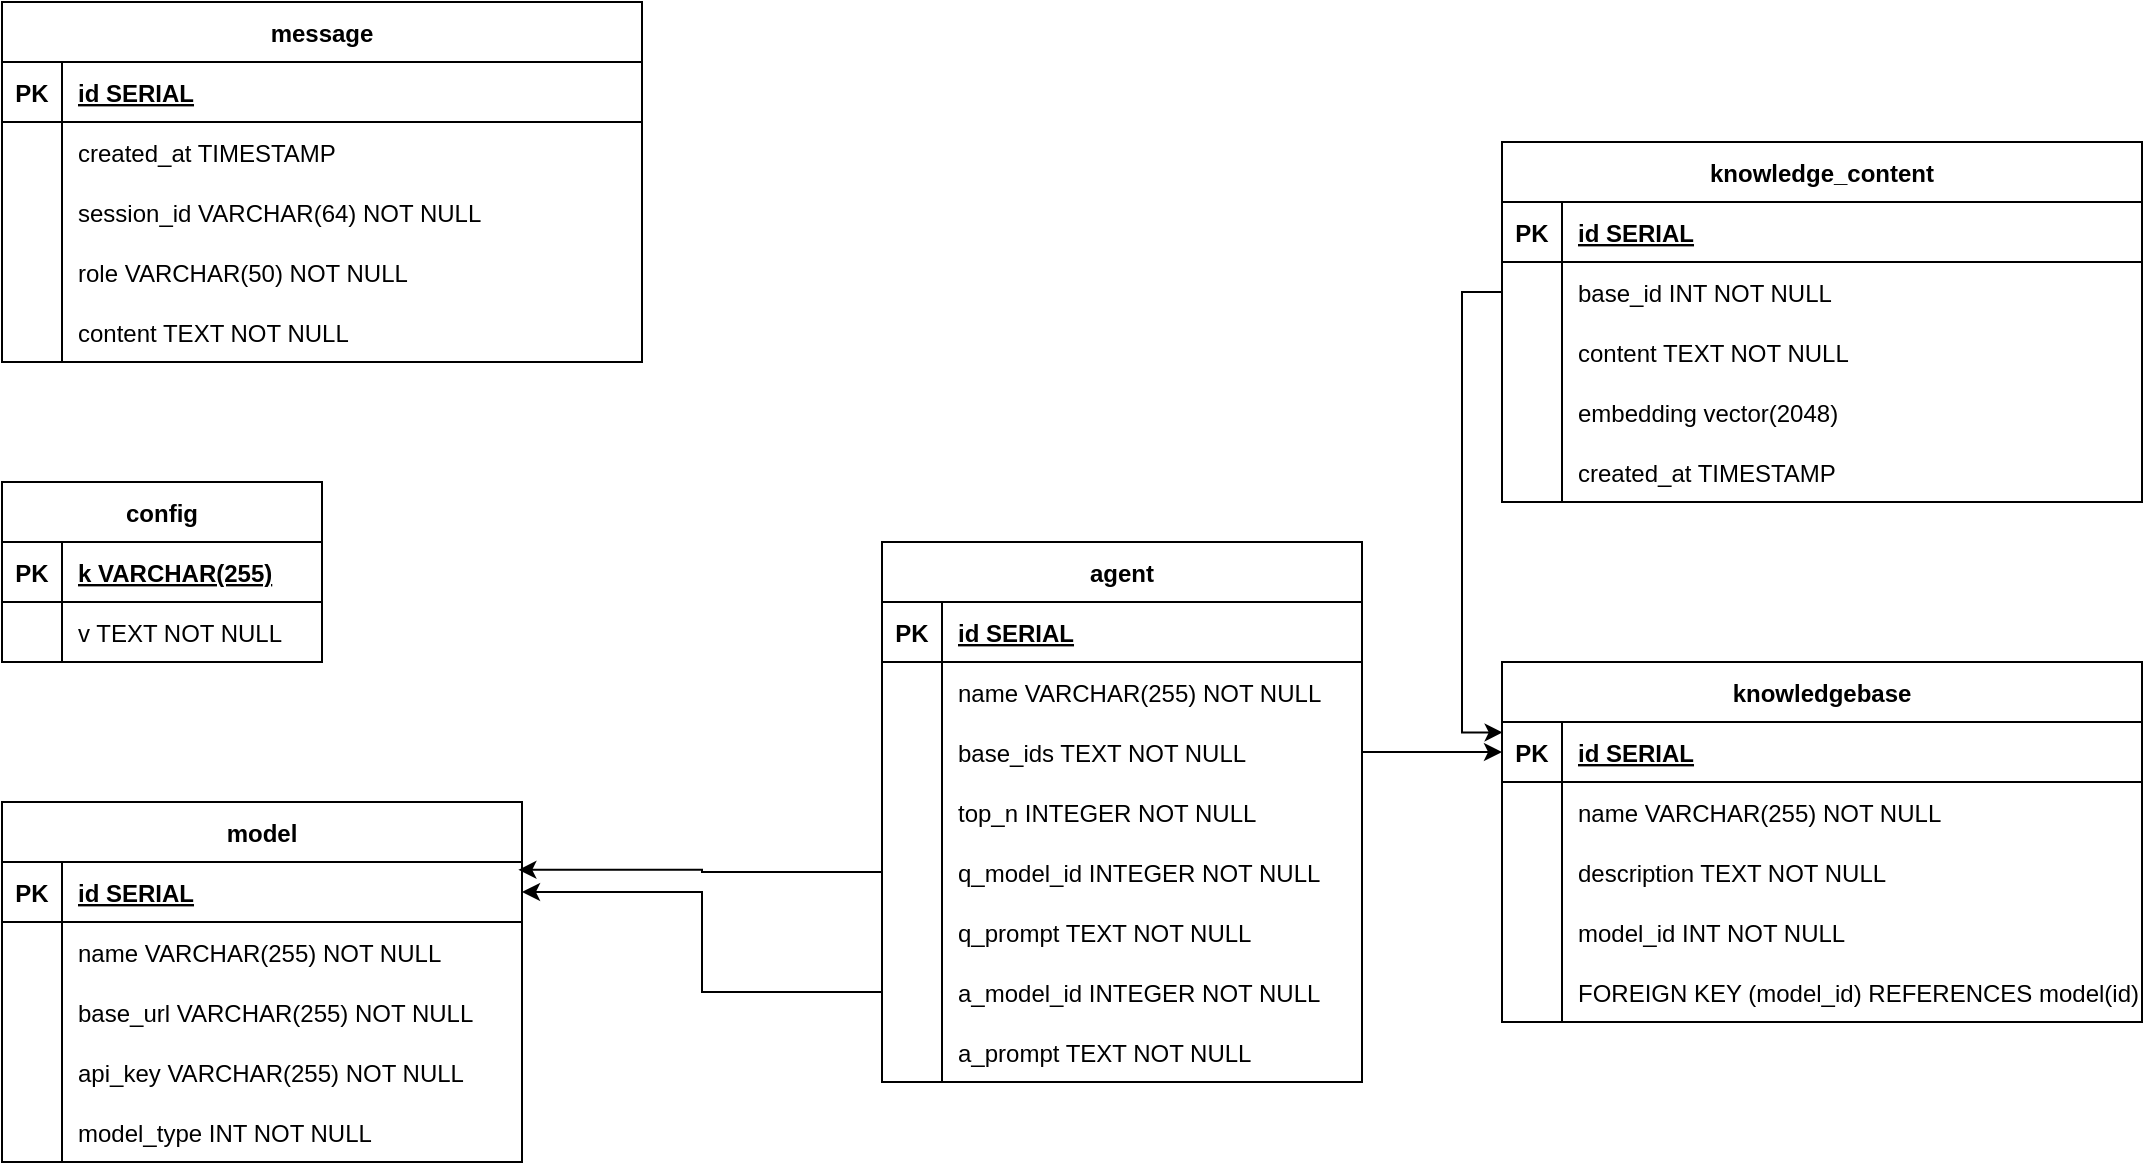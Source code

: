<mxfile version="25.0.2">
  <diagram id="R2lEEEUBdFMjLlhIrx00" name="Page-1">
    <mxGraphModel dx="2944" dy="621" grid="1" gridSize="10" guides="1" tooltips="1" connect="1" arrows="1" fold="1" page="1" pageScale="1" pageWidth="1654" pageHeight="1169" math="0" shadow="0" extFonts="Permanent Marker^https://fonts.googleapis.com/css?family=Permanent+Marker">
      <root>
        <mxCell id="0" />
        <mxCell id="1" parent="0" />
        <mxCell id="nswF1XJJAIv4dblZpDw0-195" value="message" style="shape=table;startSize=30;container=1;collapsible=1;childLayout=tableLayout;fixedRows=1;rowLines=0;fontStyle=1;align=center;resizeLast=1;" vertex="1" parent="1">
          <mxGeometry x="-1120" y="10" width="320" height="180" as="geometry" />
        </mxCell>
        <mxCell id="nswF1XJJAIv4dblZpDw0-196" value="" style="shape=tableRow;horizontal=0;startSize=0;swimlaneHead=0;swimlaneBody=0;fillColor=none;collapsible=0;dropTarget=0;points=[[0,0.5],[1,0.5]];portConstraint=eastwest;strokeColor=inherit;top=0;left=0;right=0;bottom=1;" vertex="1" parent="nswF1XJJAIv4dblZpDw0-195">
          <mxGeometry y="30" width="320" height="30" as="geometry" />
        </mxCell>
        <mxCell id="nswF1XJJAIv4dblZpDw0-197" value="PK" style="shape=partialRectangle;overflow=hidden;connectable=0;fillColor=none;strokeColor=inherit;top=0;left=0;bottom=0;right=0;fontStyle=1;" vertex="1" parent="nswF1XJJAIv4dblZpDw0-196">
          <mxGeometry width="30" height="30" as="geometry">
            <mxRectangle width="30" height="30" as="alternateBounds" />
          </mxGeometry>
        </mxCell>
        <mxCell id="nswF1XJJAIv4dblZpDw0-198" value="id SERIAL " style="shape=partialRectangle;overflow=hidden;connectable=0;fillColor=none;align=left;strokeColor=inherit;top=0;left=0;bottom=0;right=0;spacingLeft=6;fontStyle=5;" vertex="1" parent="nswF1XJJAIv4dblZpDw0-196">
          <mxGeometry x="30" width="290" height="30" as="geometry">
            <mxRectangle width="290" height="30" as="alternateBounds" />
          </mxGeometry>
        </mxCell>
        <mxCell id="nswF1XJJAIv4dblZpDw0-199" value="" style="shape=tableRow;horizontal=0;startSize=0;swimlaneHead=0;swimlaneBody=0;fillColor=none;collapsible=0;dropTarget=0;points=[[0,0.5],[1,0.5]];portConstraint=eastwest;strokeColor=inherit;top=0;left=0;right=0;bottom=0;" vertex="1" parent="nswF1XJJAIv4dblZpDw0-195">
          <mxGeometry y="60" width="320" height="30" as="geometry" />
        </mxCell>
        <mxCell id="nswF1XJJAIv4dblZpDw0-200" value="" style="shape=partialRectangle;overflow=hidden;connectable=0;fillColor=none;strokeColor=inherit;top=0;left=0;bottom=0;right=0;" vertex="1" parent="nswF1XJJAIv4dblZpDw0-199">
          <mxGeometry width="30" height="30" as="geometry">
            <mxRectangle width="30" height="30" as="alternateBounds" />
          </mxGeometry>
        </mxCell>
        <mxCell id="nswF1XJJAIv4dblZpDw0-201" value="created_at TIMESTAMP" style="shape=partialRectangle;overflow=hidden;connectable=0;fillColor=none;align=left;strokeColor=inherit;top=0;left=0;bottom=0;right=0;spacingLeft=6;" vertex="1" parent="nswF1XJJAIv4dblZpDw0-199">
          <mxGeometry x="30" width="290" height="30" as="geometry">
            <mxRectangle width="290" height="30" as="alternateBounds" />
          </mxGeometry>
        </mxCell>
        <mxCell id="nswF1XJJAIv4dblZpDw0-202" value="" style="shape=tableRow;horizontal=0;startSize=0;swimlaneHead=0;swimlaneBody=0;fillColor=none;collapsible=0;dropTarget=0;points=[[0,0.5],[1,0.5]];portConstraint=eastwest;strokeColor=inherit;top=0;left=0;right=0;bottom=0;" vertex="1" parent="nswF1XJJAIv4dblZpDw0-195">
          <mxGeometry y="90" width="320" height="30" as="geometry" />
        </mxCell>
        <mxCell id="nswF1XJJAIv4dblZpDw0-203" value="" style="shape=partialRectangle;overflow=hidden;connectable=0;fillColor=none;strokeColor=inherit;top=0;left=0;bottom=0;right=0;" vertex="1" parent="nswF1XJJAIv4dblZpDw0-202">
          <mxGeometry width="30" height="30" as="geometry">
            <mxRectangle width="30" height="30" as="alternateBounds" />
          </mxGeometry>
        </mxCell>
        <mxCell id="nswF1XJJAIv4dblZpDw0-204" value="session_id VARCHAR(64) NOT NULL" style="shape=partialRectangle;overflow=hidden;connectable=0;fillColor=none;align=left;strokeColor=inherit;top=0;left=0;bottom=0;right=0;spacingLeft=6;" vertex="1" parent="nswF1XJJAIv4dblZpDw0-202">
          <mxGeometry x="30" width="290" height="30" as="geometry">
            <mxRectangle width="290" height="30" as="alternateBounds" />
          </mxGeometry>
        </mxCell>
        <mxCell id="nswF1XJJAIv4dblZpDw0-205" value="" style="shape=tableRow;horizontal=0;startSize=0;swimlaneHead=0;swimlaneBody=0;fillColor=none;collapsible=0;dropTarget=0;points=[[0,0.5],[1,0.5]];portConstraint=eastwest;strokeColor=inherit;top=0;left=0;right=0;bottom=0;" vertex="1" parent="nswF1XJJAIv4dblZpDw0-195">
          <mxGeometry y="120" width="320" height="30" as="geometry" />
        </mxCell>
        <mxCell id="nswF1XJJAIv4dblZpDw0-206" value="" style="shape=partialRectangle;overflow=hidden;connectable=0;fillColor=none;strokeColor=inherit;top=0;left=0;bottom=0;right=0;" vertex="1" parent="nswF1XJJAIv4dblZpDw0-205">
          <mxGeometry width="30" height="30" as="geometry">
            <mxRectangle width="30" height="30" as="alternateBounds" />
          </mxGeometry>
        </mxCell>
        <mxCell id="nswF1XJJAIv4dblZpDw0-207" value="role VARCHAR(50) NOT NULL" style="shape=partialRectangle;overflow=hidden;connectable=0;fillColor=none;align=left;strokeColor=inherit;top=0;left=0;bottom=0;right=0;spacingLeft=6;" vertex="1" parent="nswF1XJJAIv4dblZpDw0-205">
          <mxGeometry x="30" width="290" height="30" as="geometry">
            <mxRectangle width="290" height="30" as="alternateBounds" />
          </mxGeometry>
        </mxCell>
        <mxCell id="nswF1XJJAIv4dblZpDw0-208" value="" style="shape=tableRow;horizontal=0;startSize=0;swimlaneHead=0;swimlaneBody=0;fillColor=none;collapsible=0;dropTarget=0;points=[[0,0.5],[1,0.5]];portConstraint=eastwest;strokeColor=inherit;top=0;left=0;right=0;bottom=0;" vertex="1" parent="nswF1XJJAIv4dblZpDw0-195">
          <mxGeometry y="150" width="320" height="30" as="geometry" />
        </mxCell>
        <mxCell id="nswF1XJJAIv4dblZpDw0-209" value="" style="shape=partialRectangle;overflow=hidden;connectable=0;fillColor=none;strokeColor=inherit;top=0;left=0;bottom=0;right=0;" vertex="1" parent="nswF1XJJAIv4dblZpDw0-208">
          <mxGeometry width="30" height="30" as="geometry">
            <mxRectangle width="30" height="30" as="alternateBounds" />
          </mxGeometry>
        </mxCell>
        <mxCell id="nswF1XJJAIv4dblZpDw0-210" value="content TEXT NOT NULL" style="shape=partialRectangle;overflow=hidden;connectable=0;fillColor=none;align=left;strokeColor=inherit;top=0;left=0;bottom=0;right=0;spacingLeft=6;" vertex="1" parent="nswF1XJJAIv4dblZpDw0-208">
          <mxGeometry x="30" width="290" height="30" as="geometry">
            <mxRectangle width="290" height="30" as="alternateBounds" />
          </mxGeometry>
        </mxCell>
        <mxCell id="nswF1XJJAIv4dblZpDw0-211" value="model" style="shape=table;startSize=30;container=1;collapsible=1;childLayout=tableLayout;fixedRows=1;rowLines=0;fontStyle=1;align=center;resizeLast=1;" vertex="1" parent="1">
          <mxGeometry x="-1120" y="410" width="260" height="180" as="geometry" />
        </mxCell>
        <mxCell id="nswF1XJJAIv4dblZpDw0-212" value="" style="shape=tableRow;horizontal=0;startSize=0;swimlaneHead=0;swimlaneBody=0;fillColor=none;collapsible=0;dropTarget=0;points=[[0,0.5],[1,0.5]];portConstraint=eastwest;strokeColor=inherit;top=0;left=0;right=0;bottom=1;" vertex="1" parent="nswF1XJJAIv4dblZpDw0-211">
          <mxGeometry y="30" width="260" height="30" as="geometry" />
        </mxCell>
        <mxCell id="nswF1XJJAIv4dblZpDw0-213" value="PK" style="shape=partialRectangle;overflow=hidden;connectable=0;fillColor=none;strokeColor=inherit;top=0;left=0;bottom=0;right=0;fontStyle=1;" vertex="1" parent="nswF1XJJAIv4dblZpDw0-212">
          <mxGeometry width="30" height="30" as="geometry">
            <mxRectangle width="30" height="30" as="alternateBounds" />
          </mxGeometry>
        </mxCell>
        <mxCell id="nswF1XJJAIv4dblZpDw0-214" value="id SERIAL " style="shape=partialRectangle;overflow=hidden;connectable=0;fillColor=none;align=left;strokeColor=inherit;top=0;left=0;bottom=0;right=0;spacingLeft=6;fontStyle=5;" vertex="1" parent="nswF1XJJAIv4dblZpDw0-212">
          <mxGeometry x="30" width="230" height="30" as="geometry">
            <mxRectangle width="230" height="30" as="alternateBounds" />
          </mxGeometry>
        </mxCell>
        <mxCell id="nswF1XJJAIv4dblZpDw0-215" value="" style="shape=tableRow;horizontal=0;startSize=0;swimlaneHead=0;swimlaneBody=0;fillColor=none;collapsible=0;dropTarget=0;points=[[0,0.5],[1,0.5]];portConstraint=eastwest;strokeColor=inherit;top=0;left=0;right=0;bottom=0;" vertex="1" parent="nswF1XJJAIv4dblZpDw0-211">
          <mxGeometry y="60" width="260" height="30" as="geometry" />
        </mxCell>
        <mxCell id="nswF1XJJAIv4dblZpDw0-216" value="" style="shape=partialRectangle;overflow=hidden;connectable=0;fillColor=none;strokeColor=inherit;top=0;left=0;bottom=0;right=0;" vertex="1" parent="nswF1XJJAIv4dblZpDw0-215">
          <mxGeometry width="30" height="30" as="geometry">
            <mxRectangle width="30" height="30" as="alternateBounds" />
          </mxGeometry>
        </mxCell>
        <mxCell id="nswF1XJJAIv4dblZpDw0-217" value="name VARCHAR(255) NOT NULL" style="shape=partialRectangle;overflow=hidden;connectable=0;fillColor=none;align=left;strokeColor=inherit;top=0;left=0;bottom=0;right=0;spacingLeft=6;" vertex="1" parent="nswF1XJJAIv4dblZpDw0-215">
          <mxGeometry x="30" width="230" height="30" as="geometry">
            <mxRectangle width="230" height="30" as="alternateBounds" />
          </mxGeometry>
        </mxCell>
        <mxCell id="nswF1XJJAIv4dblZpDw0-218" value="" style="shape=tableRow;horizontal=0;startSize=0;swimlaneHead=0;swimlaneBody=0;fillColor=none;collapsible=0;dropTarget=0;points=[[0,0.5],[1,0.5]];portConstraint=eastwest;strokeColor=inherit;top=0;left=0;right=0;bottom=0;" vertex="1" parent="nswF1XJJAIv4dblZpDw0-211">
          <mxGeometry y="90" width="260" height="30" as="geometry" />
        </mxCell>
        <mxCell id="nswF1XJJAIv4dblZpDw0-219" value="" style="shape=partialRectangle;overflow=hidden;connectable=0;fillColor=none;strokeColor=inherit;top=0;left=0;bottom=0;right=0;" vertex="1" parent="nswF1XJJAIv4dblZpDw0-218">
          <mxGeometry width="30" height="30" as="geometry">
            <mxRectangle width="30" height="30" as="alternateBounds" />
          </mxGeometry>
        </mxCell>
        <mxCell id="nswF1XJJAIv4dblZpDw0-220" value="base_url VARCHAR(255) NOT NULL" style="shape=partialRectangle;overflow=hidden;connectable=0;fillColor=none;align=left;strokeColor=inherit;top=0;left=0;bottom=0;right=0;spacingLeft=6;" vertex="1" parent="nswF1XJJAIv4dblZpDw0-218">
          <mxGeometry x="30" width="230" height="30" as="geometry">
            <mxRectangle width="230" height="30" as="alternateBounds" />
          </mxGeometry>
        </mxCell>
        <mxCell id="nswF1XJJAIv4dblZpDw0-221" value="" style="shape=tableRow;horizontal=0;startSize=0;swimlaneHead=0;swimlaneBody=0;fillColor=none;collapsible=0;dropTarget=0;points=[[0,0.5],[1,0.5]];portConstraint=eastwest;strokeColor=inherit;top=0;left=0;right=0;bottom=0;" vertex="1" parent="nswF1XJJAIv4dblZpDw0-211">
          <mxGeometry y="120" width="260" height="30" as="geometry" />
        </mxCell>
        <mxCell id="nswF1XJJAIv4dblZpDw0-222" value="" style="shape=partialRectangle;overflow=hidden;connectable=0;fillColor=none;strokeColor=inherit;top=0;left=0;bottom=0;right=0;" vertex="1" parent="nswF1XJJAIv4dblZpDw0-221">
          <mxGeometry width="30" height="30" as="geometry">
            <mxRectangle width="30" height="30" as="alternateBounds" />
          </mxGeometry>
        </mxCell>
        <mxCell id="nswF1XJJAIv4dblZpDw0-223" value="api_key VARCHAR(255) NOT NULL" style="shape=partialRectangle;overflow=hidden;connectable=0;fillColor=none;align=left;strokeColor=inherit;top=0;left=0;bottom=0;right=0;spacingLeft=6;" vertex="1" parent="nswF1XJJAIv4dblZpDw0-221">
          <mxGeometry x="30" width="230" height="30" as="geometry">
            <mxRectangle width="230" height="30" as="alternateBounds" />
          </mxGeometry>
        </mxCell>
        <mxCell id="nswF1XJJAIv4dblZpDw0-224" value="" style="shape=tableRow;horizontal=0;startSize=0;swimlaneHead=0;swimlaneBody=0;fillColor=none;collapsible=0;dropTarget=0;points=[[0,0.5],[1,0.5]];portConstraint=eastwest;strokeColor=inherit;top=0;left=0;right=0;bottom=0;" vertex="1" parent="nswF1XJJAIv4dblZpDw0-211">
          <mxGeometry y="150" width="260" height="30" as="geometry" />
        </mxCell>
        <mxCell id="nswF1XJJAIv4dblZpDw0-225" value="" style="shape=partialRectangle;overflow=hidden;connectable=0;fillColor=none;strokeColor=inherit;top=0;left=0;bottom=0;right=0;" vertex="1" parent="nswF1XJJAIv4dblZpDw0-224">
          <mxGeometry width="30" height="30" as="geometry">
            <mxRectangle width="30" height="30" as="alternateBounds" />
          </mxGeometry>
        </mxCell>
        <mxCell id="nswF1XJJAIv4dblZpDw0-226" value="model_type INT NOT NULL" style="shape=partialRectangle;overflow=hidden;connectable=0;fillColor=none;align=left;strokeColor=inherit;top=0;left=0;bottom=0;right=0;spacingLeft=6;" vertex="1" parent="nswF1XJJAIv4dblZpDw0-224">
          <mxGeometry x="30" width="230" height="30" as="geometry">
            <mxRectangle width="230" height="30" as="alternateBounds" />
          </mxGeometry>
        </mxCell>
        <mxCell id="nswF1XJJAIv4dblZpDw0-227" value="knowledgebase" style="shape=table;startSize=30;container=1;collapsible=1;childLayout=tableLayout;fixedRows=1;rowLines=0;fontStyle=1;align=center;resizeLast=1;" vertex="1" parent="1">
          <mxGeometry x="-370" y="340" width="320" height="180" as="geometry" />
        </mxCell>
        <mxCell id="nswF1XJJAIv4dblZpDw0-228" value="" style="shape=tableRow;horizontal=0;startSize=0;swimlaneHead=0;swimlaneBody=0;fillColor=none;collapsible=0;dropTarget=0;points=[[0,0.5],[1,0.5]];portConstraint=eastwest;strokeColor=inherit;top=0;left=0;right=0;bottom=1;" vertex="1" parent="nswF1XJJAIv4dblZpDw0-227">
          <mxGeometry y="30" width="320" height="30" as="geometry" />
        </mxCell>
        <mxCell id="nswF1XJJAIv4dblZpDw0-229" value="PK" style="shape=partialRectangle;overflow=hidden;connectable=0;fillColor=none;strokeColor=inherit;top=0;left=0;bottom=0;right=0;fontStyle=1;" vertex="1" parent="nswF1XJJAIv4dblZpDw0-228">
          <mxGeometry width="30" height="30" as="geometry">
            <mxRectangle width="30" height="30" as="alternateBounds" />
          </mxGeometry>
        </mxCell>
        <mxCell id="nswF1XJJAIv4dblZpDw0-230" value="id SERIAL " style="shape=partialRectangle;overflow=hidden;connectable=0;fillColor=none;align=left;strokeColor=inherit;top=0;left=0;bottom=0;right=0;spacingLeft=6;fontStyle=5;" vertex="1" parent="nswF1XJJAIv4dblZpDw0-228">
          <mxGeometry x="30" width="290" height="30" as="geometry">
            <mxRectangle width="290" height="30" as="alternateBounds" />
          </mxGeometry>
        </mxCell>
        <mxCell id="nswF1XJJAIv4dblZpDw0-231" value="" style="shape=tableRow;horizontal=0;startSize=0;swimlaneHead=0;swimlaneBody=0;fillColor=none;collapsible=0;dropTarget=0;points=[[0,0.5],[1,0.5]];portConstraint=eastwest;strokeColor=inherit;top=0;left=0;right=0;bottom=0;" vertex="1" parent="nswF1XJJAIv4dblZpDw0-227">
          <mxGeometry y="60" width="320" height="30" as="geometry" />
        </mxCell>
        <mxCell id="nswF1XJJAIv4dblZpDw0-232" value="" style="shape=partialRectangle;overflow=hidden;connectable=0;fillColor=none;strokeColor=inherit;top=0;left=0;bottom=0;right=0;" vertex="1" parent="nswF1XJJAIv4dblZpDw0-231">
          <mxGeometry width="30" height="30" as="geometry">
            <mxRectangle width="30" height="30" as="alternateBounds" />
          </mxGeometry>
        </mxCell>
        <mxCell id="nswF1XJJAIv4dblZpDw0-233" value="name VARCHAR(255) NOT NULL" style="shape=partialRectangle;overflow=hidden;connectable=0;fillColor=none;align=left;strokeColor=inherit;top=0;left=0;bottom=0;right=0;spacingLeft=6;" vertex="1" parent="nswF1XJJAIv4dblZpDw0-231">
          <mxGeometry x="30" width="290" height="30" as="geometry">
            <mxRectangle width="290" height="30" as="alternateBounds" />
          </mxGeometry>
        </mxCell>
        <mxCell id="nswF1XJJAIv4dblZpDw0-234" value="" style="shape=tableRow;horizontal=0;startSize=0;swimlaneHead=0;swimlaneBody=0;fillColor=none;collapsible=0;dropTarget=0;points=[[0,0.5],[1,0.5]];portConstraint=eastwest;strokeColor=inherit;top=0;left=0;right=0;bottom=0;" vertex="1" parent="nswF1XJJAIv4dblZpDw0-227">
          <mxGeometry y="90" width="320" height="30" as="geometry" />
        </mxCell>
        <mxCell id="nswF1XJJAIv4dblZpDw0-235" value="" style="shape=partialRectangle;overflow=hidden;connectable=0;fillColor=none;strokeColor=inherit;top=0;left=0;bottom=0;right=0;" vertex="1" parent="nswF1XJJAIv4dblZpDw0-234">
          <mxGeometry width="30" height="30" as="geometry">
            <mxRectangle width="30" height="30" as="alternateBounds" />
          </mxGeometry>
        </mxCell>
        <mxCell id="nswF1XJJAIv4dblZpDw0-236" value="description TEXT NOT NULL" style="shape=partialRectangle;overflow=hidden;connectable=0;fillColor=none;align=left;strokeColor=inherit;top=0;left=0;bottom=0;right=0;spacingLeft=6;" vertex="1" parent="nswF1XJJAIv4dblZpDw0-234">
          <mxGeometry x="30" width="290" height="30" as="geometry">
            <mxRectangle width="290" height="30" as="alternateBounds" />
          </mxGeometry>
        </mxCell>
        <mxCell id="nswF1XJJAIv4dblZpDw0-237" value="" style="shape=tableRow;horizontal=0;startSize=0;swimlaneHead=0;swimlaneBody=0;fillColor=none;collapsible=0;dropTarget=0;points=[[0,0.5],[1,0.5]];portConstraint=eastwest;strokeColor=inherit;top=0;left=0;right=0;bottom=0;" vertex="1" parent="nswF1XJJAIv4dblZpDw0-227">
          <mxGeometry y="120" width="320" height="30" as="geometry" />
        </mxCell>
        <mxCell id="nswF1XJJAIv4dblZpDw0-238" value="" style="shape=partialRectangle;overflow=hidden;connectable=0;fillColor=none;strokeColor=inherit;top=0;left=0;bottom=0;right=0;" vertex="1" parent="nswF1XJJAIv4dblZpDw0-237">
          <mxGeometry width="30" height="30" as="geometry">
            <mxRectangle width="30" height="30" as="alternateBounds" />
          </mxGeometry>
        </mxCell>
        <mxCell id="nswF1XJJAIv4dblZpDw0-239" value="model_id INT NOT NULL" style="shape=partialRectangle;overflow=hidden;connectable=0;fillColor=none;align=left;strokeColor=inherit;top=0;left=0;bottom=0;right=0;spacingLeft=6;" vertex="1" parent="nswF1XJJAIv4dblZpDw0-237">
          <mxGeometry x="30" width="290" height="30" as="geometry">
            <mxRectangle width="290" height="30" as="alternateBounds" />
          </mxGeometry>
        </mxCell>
        <mxCell id="nswF1XJJAIv4dblZpDw0-240" value="" style="shape=tableRow;horizontal=0;startSize=0;swimlaneHead=0;swimlaneBody=0;fillColor=none;collapsible=0;dropTarget=0;points=[[0,0.5],[1,0.5]];portConstraint=eastwest;strokeColor=inherit;top=0;left=0;right=0;bottom=0;" vertex="1" parent="nswF1XJJAIv4dblZpDw0-227">
          <mxGeometry y="150" width="320" height="30" as="geometry" />
        </mxCell>
        <mxCell id="nswF1XJJAIv4dblZpDw0-241" value="" style="shape=partialRectangle;overflow=hidden;connectable=0;fillColor=none;strokeColor=inherit;top=0;left=0;bottom=0;right=0;" vertex="1" parent="nswF1XJJAIv4dblZpDw0-240">
          <mxGeometry width="30" height="30" as="geometry">
            <mxRectangle width="30" height="30" as="alternateBounds" />
          </mxGeometry>
        </mxCell>
        <mxCell id="nswF1XJJAIv4dblZpDw0-242" value="FOREIGN KEY (model_id) REFERENCES model(id) ON DELETE CASCADE" style="shape=partialRectangle;overflow=hidden;connectable=0;fillColor=none;align=left;strokeColor=inherit;top=0;left=0;bottom=0;right=0;spacingLeft=6;" vertex="1" parent="nswF1XJJAIv4dblZpDw0-240">
          <mxGeometry x="30" width="290" height="30" as="geometry">
            <mxRectangle width="290" height="30" as="alternateBounds" />
          </mxGeometry>
        </mxCell>
        <mxCell id="nswF1XJJAIv4dblZpDw0-243" value="knowledge_content" style="shape=table;startSize=30;container=1;collapsible=1;childLayout=tableLayout;fixedRows=1;rowLines=0;fontStyle=1;align=center;resizeLast=1;" vertex="1" parent="1">
          <mxGeometry x="-370" y="80" width="320" height="180" as="geometry" />
        </mxCell>
        <mxCell id="nswF1XJJAIv4dblZpDw0-244" value="" style="shape=tableRow;horizontal=0;startSize=0;swimlaneHead=0;swimlaneBody=0;fillColor=none;collapsible=0;dropTarget=0;points=[[0,0.5],[1,0.5]];portConstraint=eastwest;strokeColor=inherit;top=0;left=0;right=0;bottom=1;" vertex="1" parent="nswF1XJJAIv4dblZpDw0-243">
          <mxGeometry y="30" width="320" height="30" as="geometry" />
        </mxCell>
        <mxCell id="nswF1XJJAIv4dblZpDw0-245" value="PK" style="shape=partialRectangle;overflow=hidden;connectable=0;fillColor=none;strokeColor=inherit;top=0;left=0;bottom=0;right=0;fontStyle=1;" vertex="1" parent="nswF1XJJAIv4dblZpDw0-244">
          <mxGeometry width="30" height="30" as="geometry">
            <mxRectangle width="30" height="30" as="alternateBounds" />
          </mxGeometry>
        </mxCell>
        <mxCell id="nswF1XJJAIv4dblZpDw0-246" value="id SERIAL " style="shape=partialRectangle;overflow=hidden;connectable=0;fillColor=none;align=left;strokeColor=inherit;top=0;left=0;bottom=0;right=0;spacingLeft=6;fontStyle=5;" vertex="1" parent="nswF1XJJAIv4dblZpDw0-244">
          <mxGeometry x="30" width="290" height="30" as="geometry">
            <mxRectangle width="290" height="30" as="alternateBounds" />
          </mxGeometry>
        </mxCell>
        <mxCell id="nswF1XJJAIv4dblZpDw0-247" value="" style="shape=tableRow;horizontal=0;startSize=0;swimlaneHead=0;swimlaneBody=0;fillColor=none;collapsible=0;dropTarget=0;points=[[0,0.5],[1,0.5]];portConstraint=eastwest;strokeColor=inherit;top=0;left=0;right=0;bottom=0;" vertex="1" parent="nswF1XJJAIv4dblZpDw0-243">
          <mxGeometry y="60" width="320" height="30" as="geometry" />
        </mxCell>
        <mxCell id="nswF1XJJAIv4dblZpDw0-248" value="" style="shape=partialRectangle;overflow=hidden;connectable=0;fillColor=none;strokeColor=inherit;top=0;left=0;bottom=0;right=0;" vertex="1" parent="nswF1XJJAIv4dblZpDw0-247">
          <mxGeometry width="30" height="30" as="geometry">
            <mxRectangle width="30" height="30" as="alternateBounds" />
          </mxGeometry>
        </mxCell>
        <mxCell id="nswF1XJJAIv4dblZpDw0-249" value="base_id INT NOT NULL" style="shape=partialRectangle;overflow=hidden;connectable=0;fillColor=none;align=left;strokeColor=inherit;top=0;left=0;bottom=0;right=0;spacingLeft=6;" vertex="1" parent="nswF1XJJAIv4dblZpDw0-247">
          <mxGeometry x="30" width="290" height="30" as="geometry">
            <mxRectangle width="290" height="30" as="alternateBounds" />
          </mxGeometry>
        </mxCell>
        <mxCell id="nswF1XJJAIv4dblZpDw0-250" value="" style="shape=tableRow;horizontal=0;startSize=0;swimlaneHead=0;swimlaneBody=0;fillColor=none;collapsible=0;dropTarget=0;points=[[0,0.5],[1,0.5]];portConstraint=eastwest;strokeColor=inherit;top=0;left=0;right=0;bottom=0;" vertex="1" parent="nswF1XJJAIv4dblZpDw0-243">
          <mxGeometry y="90" width="320" height="30" as="geometry" />
        </mxCell>
        <mxCell id="nswF1XJJAIv4dblZpDw0-251" value="" style="shape=partialRectangle;overflow=hidden;connectable=0;fillColor=none;strokeColor=inherit;top=0;left=0;bottom=0;right=0;" vertex="1" parent="nswF1XJJAIv4dblZpDw0-250">
          <mxGeometry width="30" height="30" as="geometry">
            <mxRectangle width="30" height="30" as="alternateBounds" />
          </mxGeometry>
        </mxCell>
        <mxCell id="nswF1XJJAIv4dblZpDw0-252" value="content TEXT NOT NULL" style="shape=partialRectangle;overflow=hidden;connectable=0;fillColor=none;align=left;strokeColor=inherit;top=0;left=0;bottom=0;right=0;spacingLeft=6;" vertex="1" parent="nswF1XJJAIv4dblZpDw0-250">
          <mxGeometry x="30" width="290" height="30" as="geometry">
            <mxRectangle width="290" height="30" as="alternateBounds" />
          </mxGeometry>
        </mxCell>
        <mxCell id="nswF1XJJAIv4dblZpDw0-253" value="" style="shape=tableRow;horizontal=0;startSize=0;swimlaneHead=0;swimlaneBody=0;fillColor=none;collapsible=0;dropTarget=0;points=[[0,0.5],[1,0.5]];portConstraint=eastwest;strokeColor=inherit;top=0;left=0;right=0;bottom=0;" vertex="1" parent="nswF1XJJAIv4dblZpDw0-243">
          <mxGeometry y="120" width="320" height="30" as="geometry" />
        </mxCell>
        <mxCell id="nswF1XJJAIv4dblZpDw0-254" value="" style="shape=partialRectangle;overflow=hidden;connectable=0;fillColor=none;strokeColor=inherit;top=0;left=0;bottom=0;right=0;" vertex="1" parent="nswF1XJJAIv4dblZpDw0-253">
          <mxGeometry width="30" height="30" as="geometry">
            <mxRectangle width="30" height="30" as="alternateBounds" />
          </mxGeometry>
        </mxCell>
        <mxCell id="nswF1XJJAIv4dblZpDw0-255" value="embedding vector(2048)" style="shape=partialRectangle;overflow=hidden;connectable=0;fillColor=none;align=left;strokeColor=inherit;top=0;left=0;bottom=0;right=0;spacingLeft=6;" vertex="1" parent="nswF1XJJAIv4dblZpDw0-253">
          <mxGeometry x="30" width="290" height="30" as="geometry">
            <mxRectangle width="290" height="30" as="alternateBounds" />
          </mxGeometry>
        </mxCell>
        <mxCell id="nswF1XJJAIv4dblZpDw0-256" value="" style="shape=tableRow;horizontal=0;startSize=0;swimlaneHead=0;swimlaneBody=0;fillColor=none;collapsible=0;dropTarget=0;points=[[0,0.5],[1,0.5]];portConstraint=eastwest;strokeColor=inherit;top=0;left=0;right=0;bottom=0;" vertex="1" parent="nswF1XJJAIv4dblZpDw0-243">
          <mxGeometry y="150" width="320" height="30" as="geometry" />
        </mxCell>
        <mxCell id="nswF1XJJAIv4dblZpDw0-257" value="" style="shape=partialRectangle;overflow=hidden;connectable=0;fillColor=none;strokeColor=inherit;top=0;left=0;bottom=0;right=0;" vertex="1" parent="nswF1XJJAIv4dblZpDw0-256">
          <mxGeometry width="30" height="30" as="geometry">
            <mxRectangle width="30" height="30" as="alternateBounds" />
          </mxGeometry>
        </mxCell>
        <mxCell id="nswF1XJJAIv4dblZpDw0-258" value="created_at TIMESTAMP" style="shape=partialRectangle;overflow=hidden;connectable=0;fillColor=none;align=left;strokeColor=inherit;top=0;left=0;bottom=0;right=0;spacingLeft=6;" vertex="1" parent="nswF1XJJAIv4dblZpDw0-256">
          <mxGeometry x="30" width="290" height="30" as="geometry">
            <mxRectangle width="290" height="30" as="alternateBounds" />
          </mxGeometry>
        </mxCell>
        <mxCell id="nswF1XJJAIv4dblZpDw0-262" value="config" style="shape=table;startSize=30;container=1;collapsible=1;childLayout=tableLayout;fixedRows=1;rowLines=0;fontStyle=1;align=center;resizeLast=1;" vertex="1" parent="1">
          <mxGeometry x="-1120" y="250" width="160" height="90" as="geometry" />
        </mxCell>
        <mxCell id="nswF1XJJAIv4dblZpDw0-263" value="" style="shape=tableRow;horizontal=0;startSize=0;swimlaneHead=0;swimlaneBody=0;fillColor=none;collapsible=0;dropTarget=0;points=[[0,0.5],[1,0.5]];portConstraint=eastwest;strokeColor=inherit;top=0;left=0;right=0;bottom=1;" vertex="1" parent="nswF1XJJAIv4dblZpDw0-262">
          <mxGeometry y="30" width="160" height="30" as="geometry" />
        </mxCell>
        <mxCell id="nswF1XJJAIv4dblZpDw0-264" value="PK" style="shape=partialRectangle;overflow=hidden;connectable=0;fillColor=none;strokeColor=inherit;top=0;left=0;bottom=0;right=0;fontStyle=1;" vertex="1" parent="nswF1XJJAIv4dblZpDw0-263">
          <mxGeometry width="30" height="30" as="geometry">
            <mxRectangle width="30" height="30" as="alternateBounds" />
          </mxGeometry>
        </mxCell>
        <mxCell id="nswF1XJJAIv4dblZpDw0-265" value="k VARCHAR(255) " style="shape=partialRectangle;overflow=hidden;connectable=0;fillColor=none;align=left;strokeColor=inherit;top=0;left=0;bottom=0;right=0;spacingLeft=6;fontStyle=5;" vertex="1" parent="nswF1XJJAIv4dblZpDw0-263">
          <mxGeometry x="30" width="130" height="30" as="geometry">
            <mxRectangle width="130" height="30" as="alternateBounds" />
          </mxGeometry>
        </mxCell>
        <mxCell id="nswF1XJJAIv4dblZpDw0-266" value="" style="shape=tableRow;horizontal=0;startSize=0;swimlaneHead=0;swimlaneBody=0;fillColor=none;collapsible=0;dropTarget=0;points=[[0,0.5],[1,0.5]];portConstraint=eastwest;strokeColor=inherit;top=0;left=0;right=0;bottom=0;" vertex="1" parent="nswF1XJJAIv4dblZpDw0-262">
          <mxGeometry y="60" width="160" height="30" as="geometry" />
        </mxCell>
        <mxCell id="nswF1XJJAIv4dblZpDw0-267" value="" style="shape=partialRectangle;overflow=hidden;connectable=0;fillColor=none;strokeColor=inherit;top=0;left=0;bottom=0;right=0;" vertex="1" parent="nswF1XJJAIv4dblZpDw0-266">
          <mxGeometry width="30" height="30" as="geometry">
            <mxRectangle width="30" height="30" as="alternateBounds" />
          </mxGeometry>
        </mxCell>
        <mxCell id="nswF1XJJAIv4dblZpDw0-268" value="v TEXT NOT NULL" style="shape=partialRectangle;overflow=hidden;connectable=0;fillColor=none;align=left;strokeColor=inherit;top=0;left=0;bottom=0;right=0;spacingLeft=6;" vertex="1" parent="nswF1XJJAIv4dblZpDw0-266">
          <mxGeometry x="30" width="130" height="30" as="geometry">
            <mxRectangle width="130" height="30" as="alternateBounds" />
          </mxGeometry>
        </mxCell>
        <mxCell id="nswF1XJJAIv4dblZpDw0-269" value="agent" style="shape=table;startSize=30;container=1;collapsible=1;childLayout=tableLayout;fixedRows=1;rowLines=0;fontStyle=1;align=center;resizeLast=1;" vertex="1" parent="1">
          <mxGeometry x="-680" y="280" width="240" height="270" as="geometry" />
        </mxCell>
        <mxCell id="nswF1XJJAIv4dblZpDw0-270" value="" style="shape=tableRow;horizontal=0;startSize=0;swimlaneHead=0;swimlaneBody=0;fillColor=none;collapsible=0;dropTarget=0;points=[[0,0.5],[1,0.5]];portConstraint=eastwest;strokeColor=inherit;top=0;left=0;right=0;bottom=1;" vertex="1" parent="nswF1XJJAIv4dblZpDw0-269">
          <mxGeometry y="30" width="240" height="30" as="geometry" />
        </mxCell>
        <mxCell id="nswF1XJJAIv4dblZpDw0-271" value="PK" style="shape=partialRectangle;overflow=hidden;connectable=0;fillColor=none;strokeColor=inherit;top=0;left=0;bottom=0;right=0;fontStyle=1;" vertex="1" parent="nswF1XJJAIv4dblZpDw0-270">
          <mxGeometry width="30" height="30" as="geometry">
            <mxRectangle width="30" height="30" as="alternateBounds" />
          </mxGeometry>
        </mxCell>
        <mxCell id="nswF1XJJAIv4dblZpDw0-272" value="id SERIAL " style="shape=partialRectangle;overflow=hidden;connectable=0;fillColor=none;align=left;strokeColor=inherit;top=0;left=0;bottom=0;right=0;spacingLeft=6;fontStyle=5;" vertex="1" parent="nswF1XJJAIv4dblZpDw0-270">
          <mxGeometry x="30" width="210" height="30" as="geometry">
            <mxRectangle width="210" height="30" as="alternateBounds" />
          </mxGeometry>
        </mxCell>
        <mxCell id="nswF1XJJAIv4dblZpDw0-273" value="" style="shape=tableRow;horizontal=0;startSize=0;swimlaneHead=0;swimlaneBody=0;fillColor=none;collapsible=0;dropTarget=0;points=[[0,0.5],[1,0.5]];portConstraint=eastwest;strokeColor=inherit;top=0;left=0;right=0;bottom=0;" vertex="1" parent="nswF1XJJAIv4dblZpDw0-269">
          <mxGeometry y="60" width="240" height="30" as="geometry" />
        </mxCell>
        <mxCell id="nswF1XJJAIv4dblZpDw0-274" value="" style="shape=partialRectangle;overflow=hidden;connectable=0;fillColor=none;strokeColor=inherit;top=0;left=0;bottom=0;right=0;" vertex="1" parent="nswF1XJJAIv4dblZpDw0-273">
          <mxGeometry width="30" height="30" as="geometry">
            <mxRectangle width="30" height="30" as="alternateBounds" />
          </mxGeometry>
        </mxCell>
        <mxCell id="nswF1XJJAIv4dblZpDw0-275" value="name VARCHAR(255) NOT NULL" style="shape=partialRectangle;overflow=hidden;connectable=0;fillColor=none;align=left;strokeColor=inherit;top=0;left=0;bottom=0;right=0;spacingLeft=6;" vertex="1" parent="nswF1XJJAIv4dblZpDw0-273">
          <mxGeometry x="30" width="210" height="30" as="geometry">
            <mxRectangle width="210" height="30" as="alternateBounds" />
          </mxGeometry>
        </mxCell>
        <mxCell id="nswF1XJJAIv4dblZpDw0-276" value="" style="shape=tableRow;horizontal=0;startSize=0;swimlaneHead=0;swimlaneBody=0;fillColor=none;collapsible=0;dropTarget=0;points=[[0,0.5],[1,0.5]];portConstraint=eastwest;strokeColor=inherit;top=0;left=0;right=0;bottom=0;" vertex="1" parent="nswF1XJJAIv4dblZpDw0-269">
          <mxGeometry y="90" width="240" height="30" as="geometry" />
        </mxCell>
        <mxCell id="nswF1XJJAIv4dblZpDw0-277" value="" style="shape=partialRectangle;overflow=hidden;connectable=0;fillColor=none;strokeColor=inherit;top=0;left=0;bottom=0;right=0;" vertex="1" parent="nswF1XJJAIv4dblZpDw0-276">
          <mxGeometry width="30" height="30" as="geometry">
            <mxRectangle width="30" height="30" as="alternateBounds" />
          </mxGeometry>
        </mxCell>
        <mxCell id="nswF1XJJAIv4dblZpDw0-278" value="base_ids TEXT NOT NULL" style="shape=partialRectangle;overflow=hidden;connectable=0;fillColor=none;align=left;strokeColor=inherit;top=0;left=0;bottom=0;right=0;spacingLeft=6;" vertex="1" parent="nswF1XJJAIv4dblZpDw0-276">
          <mxGeometry x="30" width="210" height="30" as="geometry">
            <mxRectangle width="210" height="30" as="alternateBounds" />
          </mxGeometry>
        </mxCell>
        <mxCell id="nswF1XJJAIv4dblZpDw0-279" value="" style="shape=tableRow;horizontal=0;startSize=0;swimlaneHead=0;swimlaneBody=0;fillColor=none;collapsible=0;dropTarget=0;points=[[0,0.5],[1,0.5]];portConstraint=eastwest;strokeColor=inherit;top=0;left=0;right=0;bottom=0;" vertex="1" parent="nswF1XJJAIv4dblZpDw0-269">
          <mxGeometry y="120" width="240" height="30" as="geometry" />
        </mxCell>
        <mxCell id="nswF1XJJAIv4dblZpDw0-280" value="" style="shape=partialRectangle;overflow=hidden;connectable=0;fillColor=none;strokeColor=inherit;top=0;left=0;bottom=0;right=0;" vertex="1" parent="nswF1XJJAIv4dblZpDw0-279">
          <mxGeometry width="30" height="30" as="geometry">
            <mxRectangle width="30" height="30" as="alternateBounds" />
          </mxGeometry>
        </mxCell>
        <mxCell id="nswF1XJJAIv4dblZpDw0-281" value="top_n INTEGER NOT NULL" style="shape=partialRectangle;overflow=hidden;connectable=0;fillColor=none;align=left;strokeColor=inherit;top=0;left=0;bottom=0;right=0;spacingLeft=6;" vertex="1" parent="nswF1XJJAIv4dblZpDw0-279">
          <mxGeometry x="30" width="210" height="30" as="geometry">
            <mxRectangle width="210" height="30" as="alternateBounds" />
          </mxGeometry>
        </mxCell>
        <mxCell id="nswF1XJJAIv4dblZpDw0-282" value="" style="shape=tableRow;horizontal=0;startSize=0;swimlaneHead=0;swimlaneBody=0;fillColor=none;collapsible=0;dropTarget=0;points=[[0,0.5],[1,0.5]];portConstraint=eastwest;strokeColor=inherit;top=0;left=0;right=0;bottom=0;" vertex="1" parent="nswF1XJJAIv4dblZpDw0-269">
          <mxGeometry y="150" width="240" height="30" as="geometry" />
        </mxCell>
        <mxCell id="nswF1XJJAIv4dblZpDw0-283" value="" style="shape=partialRectangle;overflow=hidden;connectable=0;fillColor=none;strokeColor=inherit;top=0;left=0;bottom=0;right=0;" vertex="1" parent="nswF1XJJAIv4dblZpDw0-282">
          <mxGeometry width="30" height="30" as="geometry">
            <mxRectangle width="30" height="30" as="alternateBounds" />
          </mxGeometry>
        </mxCell>
        <mxCell id="nswF1XJJAIv4dblZpDw0-284" value="q_model_id INTEGER NOT NULL" style="shape=partialRectangle;overflow=hidden;connectable=0;fillColor=none;align=left;strokeColor=inherit;top=0;left=0;bottom=0;right=0;spacingLeft=6;" vertex="1" parent="nswF1XJJAIv4dblZpDw0-282">
          <mxGeometry x="30" width="210" height="30" as="geometry">
            <mxRectangle width="210" height="30" as="alternateBounds" />
          </mxGeometry>
        </mxCell>
        <mxCell id="nswF1XJJAIv4dblZpDw0-285" value="" style="shape=tableRow;horizontal=0;startSize=0;swimlaneHead=0;swimlaneBody=0;fillColor=none;collapsible=0;dropTarget=0;points=[[0,0.5],[1,0.5]];portConstraint=eastwest;strokeColor=inherit;top=0;left=0;right=0;bottom=0;" vertex="1" parent="nswF1XJJAIv4dblZpDw0-269">
          <mxGeometry y="180" width="240" height="30" as="geometry" />
        </mxCell>
        <mxCell id="nswF1XJJAIv4dblZpDw0-286" value="" style="shape=partialRectangle;overflow=hidden;connectable=0;fillColor=none;strokeColor=inherit;top=0;left=0;bottom=0;right=0;" vertex="1" parent="nswF1XJJAIv4dblZpDw0-285">
          <mxGeometry width="30" height="30" as="geometry">
            <mxRectangle width="30" height="30" as="alternateBounds" />
          </mxGeometry>
        </mxCell>
        <mxCell id="nswF1XJJAIv4dblZpDw0-287" value="q_prompt TEXT NOT NULL" style="shape=partialRectangle;overflow=hidden;connectable=0;fillColor=none;align=left;strokeColor=inherit;top=0;left=0;bottom=0;right=0;spacingLeft=6;" vertex="1" parent="nswF1XJJAIv4dblZpDw0-285">
          <mxGeometry x="30" width="210" height="30" as="geometry">
            <mxRectangle width="210" height="30" as="alternateBounds" />
          </mxGeometry>
        </mxCell>
        <mxCell id="nswF1XJJAIv4dblZpDw0-288" value="" style="shape=tableRow;horizontal=0;startSize=0;swimlaneHead=0;swimlaneBody=0;fillColor=none;collapsible=0;dropTarget=0;points=[[0,0.5],[1,0.5]];portConstraint=eastwest;strokeColor=inherit;top=0;left=0;right=0;bottom=0;" vertex="1" parent="nswF1XJJAIv4dblZpDw0-269">
          <mxGeometry y="210" width="240" height="30" as="geometry" />
        </mxCell>
        <mxCell id="nswF1XJJAIv4dblZpDw0-289" value="" style="shape=partialRectangle;overflow=hidden;connectable=0;fillColor=none;strokeColor=inherit;top=0;left=0;bottom=0;right=0;" vertex="1" parent="nswF1XJJAIv4dblZpDw0-288">
          <mxGeometry width="30" height="30" as="geometry">
            <mxRectangle width="30" height="30" as="alternateBounds" />
          </mxGeometry>
        </mxCell>
        <mxCell id="nswF1XJJAIv4dblZpDw0-290" value="a_model_id INTEGER NOT NULL" style="shape=partialRectangle;overflow=hidden;connectable=0;fillColor=none;align=left;strokeColor=inherit;top=0;left=0;bottom=0;right=0;spacingLeft=6;" vertex="1" parent="nswF1XJJAIv4dblZpDw0-288">
          <mxGeometry x="30" width="210" height="30" as="geometry">
            <mxRectangle width="210" height="30" as="alternateBounds" />
          </mxGeometry>
        </mxCell>
        <mxCell id="nswF1XJJAIv4dblZpDw0-291" value="" style="shape=tableRow;horizontal=0;startSize=0;swimlaneHead=0;swimlaneBody=0;fillColor=none;collapsible=0;dropTarget=0;points=[[0,0.5],[1,0.5]];portConstraint=eastwest;strokeColor=inherit;top=0;left=0;right=0;bottom=0;" vertex="1" parent="nswF1XJJAIv4dblZpDw0-269">
          <mxGeometry y="240" width="240" height="30" as="geometry" />
        </mxCell>
        <mxCell id="nswF1XJJAIv4dblZpDw0-292" value="" style="shape=partialRectangle;overflow=hidden;connectable=0;fillColor=none;strokeColor=inherit;top=0;left=0;bottom=0;right=0;" vertex="1" parent="nswF1XJJAIv4dblZpDw0-291">
          <mxGeometry width="30" height="30" as="geometry">
            <mxRectangle width="30" height="30" as="alternateBounds" />
          </mxGeometry>
        </mxCell>
        <mxCell id="nswF1XJJAIv4dblZpDw0-293" value="a_prompt TEXT NOT NULL" style="shape=partialRectangle;overflow=hidden;connectable=0;fillColor=none;align=left;strokeColor=inherit;top=0;left=0;bottom=0;right=0;spacingLeft=6;" vertex="1" parent="nswF1XJJAIv4dblZpDw0-291">
          <mxGeometry x="30" width="210" height="30" as="geometry">
            <mxRectangle width="210" height="30" as="alternateBounds" />
          </mxGeometry>
        </mxCell>
        <mxCell id="nswF1XJJAIv4dblZpDw0-295" style="edgeStyle=orthogonalEdgeStyle;rounded=0;orthogonalLoop=1;jettySize=auto;html=1;exitX=1;exitY=0.5;exitDx=0;exitDy=0;fontFamily=Helvetica;fontSize=12;fontColor=default;" edge="1" parent="1" source="nswF1XJJAIv4dblZpDw0-276" target="nswF1XJJAIv4dblZpDw0-228">
          <mxGeometry relative="1" as="geometry" />
        </mxCell>
        <mxCell id="nswF1XJJAIv4dblZpDw0-296" style="edgeStyle=orthogonalEdgeStyle;rounded=0;orthogonalLoop=1;jettySize=auto;html=1;exitX=0;exitY=0.5;exitDx=0;exitDy=0;entryX=0.993;entryY=0.131;entryDx=0;entryDy=0;entryPerimeter=0;fontFamily=Helvetica;fontSize=12;fontColor=default;" edge="1" parent="1" source="nswF1XJJAIv4dblZpDw0-282" target="nswF1XJJAIv4dblZpDw0-212">
          <mxGeometry relative="1" as="geometry" />
        </mxCell>
        <mxCell id="nswF1XJJAIv4dblZpDw0-297" style="edgeStyle=orthogonalEdgeStyle;rounded=0;orthogonalLoop=1;jettySize=auto;html=1;exitX=0;exitY=0.5;exitDx=0;exitDy=0;entryX=1;entryY=0.5;entryDx=0;entryDy=0;fontFamily=Helvetica;fontSize=12;fontColor=default;" edge="1" parent="1" source="nswF1XJJAIv4dblZpDw0-288" target="nswF1XJJAIv4dblZpDw0-212">
          <mxGeometry relative="1" as="geometry" />
        </mxCell>
        <mxCell id="nswF1XJJAIv4dblZpDw0-298" style="edgeStyle=orthogonalEdgeStyle;rounded=0;orthogonalLoop=1;jettySize=auto;html=1;exitX=0;exitY=0.5;exitDx=0;exitDy=0;entryX=0.001;entryY=0.173;entryDx=0;entryDy=0;entryPerimeter=0;fontFamily=Helvetica;fontSize=12;fontColor=default;" edge="1" parent="1" source="nswF1XJJAIv4dblZpDw0-247" target="nswF1XJJAIv4dblZpDw0-228">
          <mxGeometry relative="1" as="geometry" />
        </mxCell>
      </root>
    </mxGraphModel>
  </diagram>
</mxfile>
